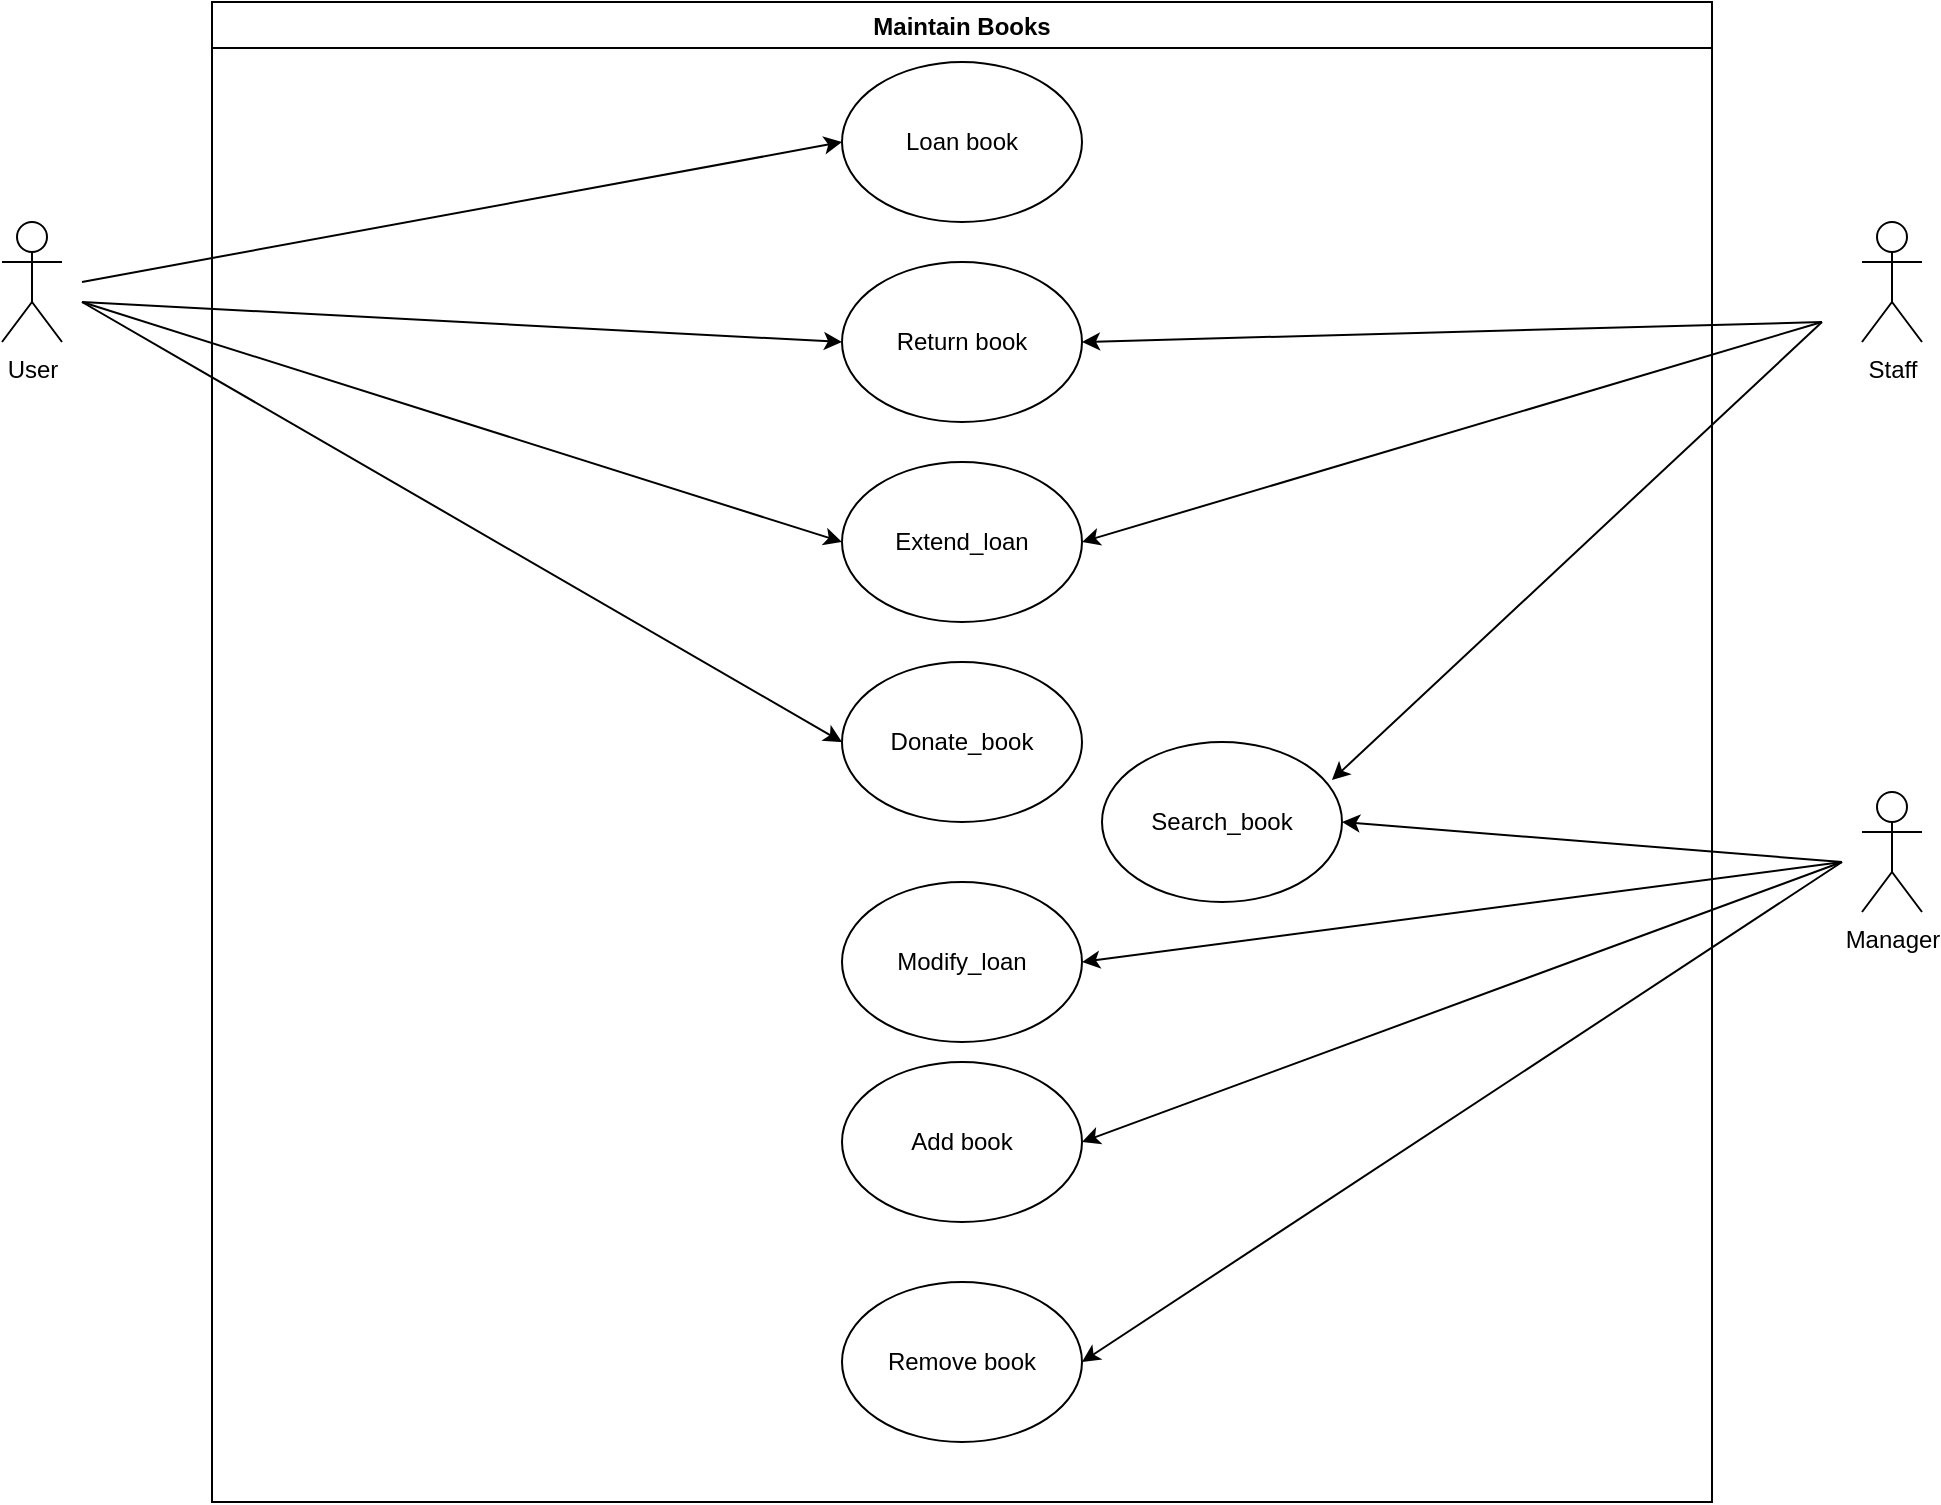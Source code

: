 <mxfile version="20.3.0" type="github">
  <diagram id="7d0x-xp93fIhHenSywUt" name="Page-1">
    <mxGraphModel dx="1422" dy="737" grid="1" gridSize="10" guides="1" tooltips="1" connect="1" arrows="1" fold="1" page="1" pageScale="1" pageWidth="1100" pageHeight="850" math="0" shadow="0">
      <root>
        <mxCell id="0" />
        <mxCell id="1" parent="0" />
        <mxCell id="p-3F2_YkWac7Y5jsDY-2-1" value="Maintain Books" style="swimlane;" parent="1" vertex="1">
          <mxGeometry x="175" y="30" width="750" height="750" as="geometry" />
        </mxCell>
        <mxCell id="p-3F2_YkWac7Y5jsDY-2-5" value="Loan book" style="ellipse;whiteSpace=wrap;html=1;" parent="p-3F2_YkWac7Y5jsDY-2-1" vertex="1">
          <mxGeometry x="315" y="30" width="120" height="80" as="geometry" />
        </mxCell>
        <mxCell id="p-3F2_YkWac7Y5jsDY-2-6" value="Return book" style="ellipse;whiteSpace=wrap;html=1;" parent="p-3F2_YkWac7Y5jsDY-2-1" vertex="1">
          <mxGeometry x="315" y="130" width="120" height="80" as="geometry" />
        </mxCell>
        <mxCell id="p-3F2_YkWac7Y5jsDY-2-7" value="Extend_loan" style="ellipse;whiteSpace=wrap;html=1;" parent="p-3F2_YkWac7Y5jsDY-2-1" vertex="1">
          <mxGeometry x="315" y="230" width="120" height="80" as="geometry" />
        </mxCell>
        <mxCell id="p-3F2_YkWac7Y5jsDY-2-8" value="Donate_book" style="ellipse;whiteSpace=wrap;html=1;" parent="p-3F2_YkWac7Y5jsDY-2-1" vertex="1">
          <mxGeometry x="315" y="330" width="120" height="80" as="geometry" />
        </mxCell>
        <mxCell id="p-3F2_YkWac7Y5jsDY-2-9" value="Modify_loan" style="ellipse;whiteSpace=wrap;html=1;" parent="p-3F2_YkWac7Y5jsDY-2-1" vertex="1">
          <mxGeometry x="315" y="440" width="120" height="80" as="geometry" />
        </mxCell>
        <mxCell id="p-3F2_YkWac7Y5jsDY-2-10" value="Add book" style="ellipse;whiteSpace=wrap;html=1;" parent="p-3F2_YkWac7Y5jsDY-2-1" vertex="1">
          <mxGeometry x="315" y="530" width="120" height="80" as="geometry" />
        </mxCell>
        <mxCell id="p-3F2_YkWac7Y5jsDY-2-11" value="Remove book" style="ellipse;whiteSpace=wrap;html=1;" parent="p-3F2_YkWac7Y5jsDY-2-1" vertex="1">
          <mxGeometry x="315" y="640" width="120" height="80" as="geometry" />
        </mxCell>
        <mxCell id="p-3F2_YkWac7Y5jsDY-2-14" value="" style="endArrow=classic;html=1;rounded=0;" parent="p-3F2_YkWac7Y5jsDY-2-1" edge="1">
          <mxGeometry width="50" height="50" relative="1" as="geometry">
            <mxPoint x="-65" y="150" as="sourcePoint" />
            <mxPoint x="315" y="270" as="targetPoint" />
          </mxGeometry>
        </mxCell>
        <mxCell id="n3PokeSjfswJ7zNs44eI-1" value="Search_book" style="ellipse;whiteSpace=wrap;html=1;" vertex="1" parent="p-3F2_YkWac7Y5jsDY-2-1">
          <mxGeometry x="445" y="370" width="120" height="80" as="geometry" />
        </mxCell>
        <mxCell id="p-3F2_YkWac7Y5jsDY-2-2" value="User" style="shape=umlActor;verticalLabelPosition=bottom;verticalAlign=top;html=1;outlineConnect=0;" parent="1" vertex="1">
          <mxGeometry x="70" y="140" width="30" height="60" as="geometry" />
        </mxCell>
        <mxCell id="p-3F2_YkWac7Y5jsDY-2-3" value="Staff" style="shape=umlActor;verticalLabelPosition=bottom;verticalAlign=top;html=1;outlineConnect=0;" parent="1" vertex="1">
          <mxGeometry x="1000" y="140" width="30" height="60" as="geometry" />
        </mxCell>
        <mxCell id="p-3F2_YkWac7Y5jsDY-2-4" value="Manager" style="shape=umlActor;verticalLabelPosition=bottom;verticalAlign=top;html=1;outlineConnect=0;" parent="1" vertex="1">
          <mxGeometry x="1000" y="425" width="30" height="60" as="geometry" />
        </mxCell>
        <mxCell id="p-3F2_YkWac7Y5jsDY-2-12" value="" style="endArrow=classic;html=1;rounded=0;entryX=0;entryY=0.5;entryDx=0;entryDy=0;" parent="1" target="p-3F2_YkWac7Y5jsDY-2-8" edge="1">
          <mxGeometry width="50" height="50" relative="1" as="geometry">
            <mxPoint x="110" y="180" as="sourcePoint" />
            <mxPoint x="570" y="380" as="targetPoint" />
          </mxGeometry>
        </mxCell>
        <mxCell id="p-3F2_YkWac7Y5jsDY-2-13" value="" style="endArrow=classic;html=1;rounded=0;entryX=1;entryY=0.5;entryDx=0;entryDy=0;" parent="1" target="p-3F2_YkWac7Y5jsDY-2-7" edge="1">
          <mxGeometry width="50" height="50" relative="1" as="geometry">
            <mxPoint x="980" y="190" as="sourcePoint" />
            <mxPoint x="570" y="380" as="targetPoint" />
          </mxGeometry>
        </mxCell>
        <mxCell id="p-3F2_YkWac7Y5jsDY-2-15" value="" style="endArrow=classic;html=1;rounded=0;entryX=0;entryY=0.5;entryDx=0;entryDy=0;" parent="1" target="p-3F2_YkWac7Y5jsDY-2-6" edge="1">
          <mxGeometry width="50" height="50" relative="1" as="geometry">
            <mxPoint x="110" y="180" as="sourcePoint" />
            <mxPoint x="570" y="380" as="targetPoint" />
          </mxGeometry>
        </mxCell>
        <mxCell id="p-3F2_YkWac7Y5jsDY-2-16" value="" style="endArrow=classic;html=1;rounded=0;entryX=0;entryY=0.5;entryDx=0;entryDy=0;" parent="1" target="p-3F2_YkWac7Y5jsDY-2-5" edge="1">
          <mxGeometry width="50" height="50" relative="1" as="geometry">
            <mxPoint x="110" y="170" as="sourcePoint" />
            <mxPoint x="570" y="380" as="targetPoint" />
          </mxGeometry>
        </mxCell>
        <mxCell id="p-3F2_YkWac7Y5jsDY-2-17" value="" style="endArrow=classic;html=1;rounded=0;entryX=1;entryY=0.5;entryDx=0;entryDy=0;" parent="1" target="p-3F2_YkWac7Y5jsDY-2-9" edge="1">
          <mxGeometry width="50" height="50" relative="1" as="geometry">
            <mxPoint x="990" y="460" as="sourcePoint" />
            <mxPoint x="570" y="380" as="targetPoint" />
          </mxGeometry>
        </mxCell>
        <mxCell id="p-3F2_YkWac7Y5jsDY-2-18" value="" style="endArrow=classic;html=1;rounded=0;entryX=1;entryY=0.5;entryDx=0;entryDy=0;" parent="1" target="p-3F2_YkWac7Y5jsDY-2-10" edge="1">
          <mxGeometry width="50" height="50" relative="1" as="geometry">
            <mxPoint x="990" y="460" as="sourcePoint" />
            <mxPoint x="570" y="380" as="targetPoint" />
          </mxGeometry>
        </mxCell>
        <mxCell id="p-3F2_YkWac7Y5jsDY-2-19" value="" style="endArrow=classic;html=1;rounded=0;entryX=1;entryY=0.5;entryDx=0;entryDy=0;" parent="1" target="p-3F2_YkWac7Y5jsDY-2-11" edge="1">
          <mxGeometry width="50" height="50" relative="1" as="geometry">
            <mxPoint x="990" y="460" as="sourcePoint" />
            <mxPoint x="570" y="380" as="targetPoint" />
          </mxGeometry>
        </mxCell>
        <mxCell id="p-3F2_YkWac7Y5jsDY-2-20" value="" style="endArrow=classic;html=1;rounded=0;entryX=1;entryY=0.5;entryDx=0;entryDy=0;" parent="1" target="p-3F2_YkWac7Y5jsDY-2-6" edge="1">
          <mxGeometry width="50" height="50" relative="1" as="geometry">
            <mxPoint x="980" y="190" as="sourcePoint" />
            <mxPoint x="570" y="380" as="targetPoint" />
          </mxGeometry>
        </mxCell>
        <mxCell id="n3PokeSjfswJ7zNs44eI-2" value="" style="endArrow=classic;html=1;rounded=0;entryX=1;entryY=0.5;entryDx=0;entryDy=0;" edge="1" parent="1" target="n3PokeSjfswJ7zNs44eI-1">
          <mxGeometry width="50" height="50" relative="1" as="geometry">
            <mxPoint x="990" y="460" as="sourcePoint" />
            <mxPoint x="570" y="380" as="targetPoint" />
          </mxGeometry>
        </mxCell>
        <mxCell id="n3PokeSjfswJ7zNs44eI-3" value="" style="endArrow=classic;html=1;rounded=0;entryX=0.958;entryY=0.238;entryDx=0;entryDy=0;entryPerimeter=0;" edge="1" parent="1" target="n3PokeSjfswJ7zNs44eI-1">
          <mxGeometry width="50" height="50" relative="1" as="geometry">
            <mxPoint x="980" y="190" as="sourcePoint" />
            <mxPoint x="570" y="350" as="targetPoint" />
          </mxGeometry>
        </mxCell>
      </root>
    </mxGraphModel>
  </diagram>
</mxfile>
